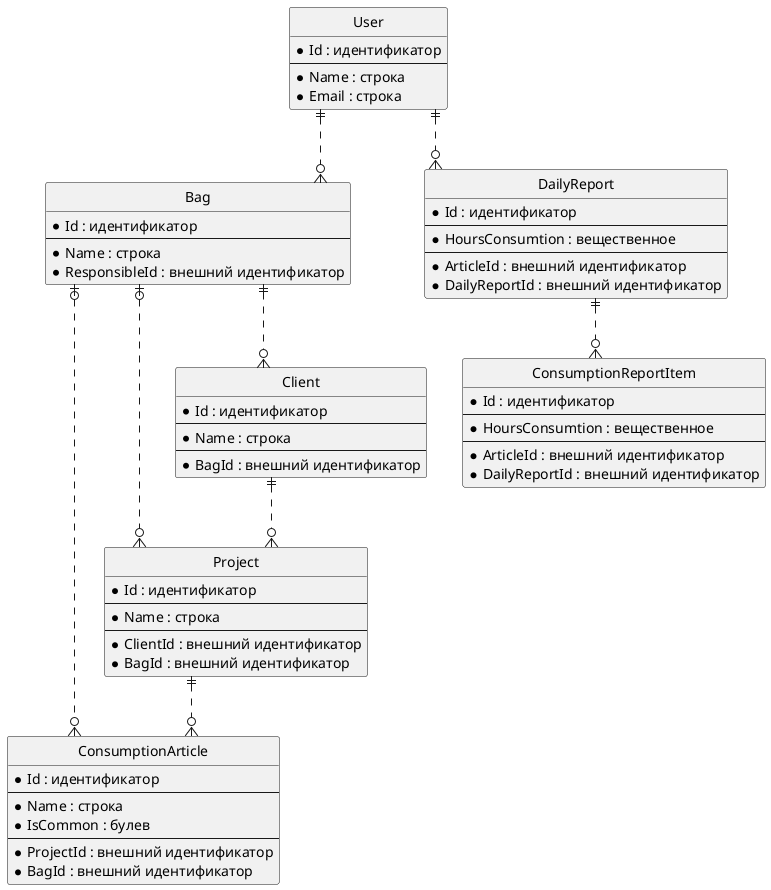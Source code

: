 @startuml APTracker ER

' hide the spot
hide circle

' avoid problems with angled crows feet
skinparam linetype ortho

entity "ConsumptionArticle" as Article {
  *Id : идентификатор
  --
  *Name : строка
  *IsCommon : булев
  --
  *ProjectId : внешний идентификатор
  *BagId : внешний идентификатор
}

entity "Project" as Project {
  *Id : идентификатор
  --
  *Name : строка
  --
  *ClientId : внешний идентификатор
  *BagId : внешний идентификатор
}

entity "Client" as Client {
  *Id : идентификатор
  --
  *Name : строка
  --
  *BagId : внешний идентификатор
}

entity "Bag" as Bag {
  *Id : идентификатор
  --
  *Name : строка
  *ResponsibleId : внешний идентификатор
}

entity "User" as User {
  *Id : идентификатор
  --
  *Name : строка
  *Email : строка
}

entity "ConsumptionReportItem" as ConsumptionReportItem {
  *Id : идентификатор
  --
  *HoursConsumtion : вещественное
  --
  *ArticleId : внешний идентификатор
  *DailyReportId : внешний идентификатор
}

entity "DailyReport" as DailyReport {
  *Id : идентификатор
  --
  *HoursConsumtion : вещественное
  --
  *ArticleId : внешний идентификатор
  *DailyReportId : внешний идентификатор
}


User ||..o{ DailyReport
User ||..o{ Bag
Client ||..o{ Project
Project ||..o{ Article

Bag |o..o{ Project
Bag |o..o{ Article
Bag ||..o{ Client

DailyReport ||..o{ ConsumptionReportItem


@enduml